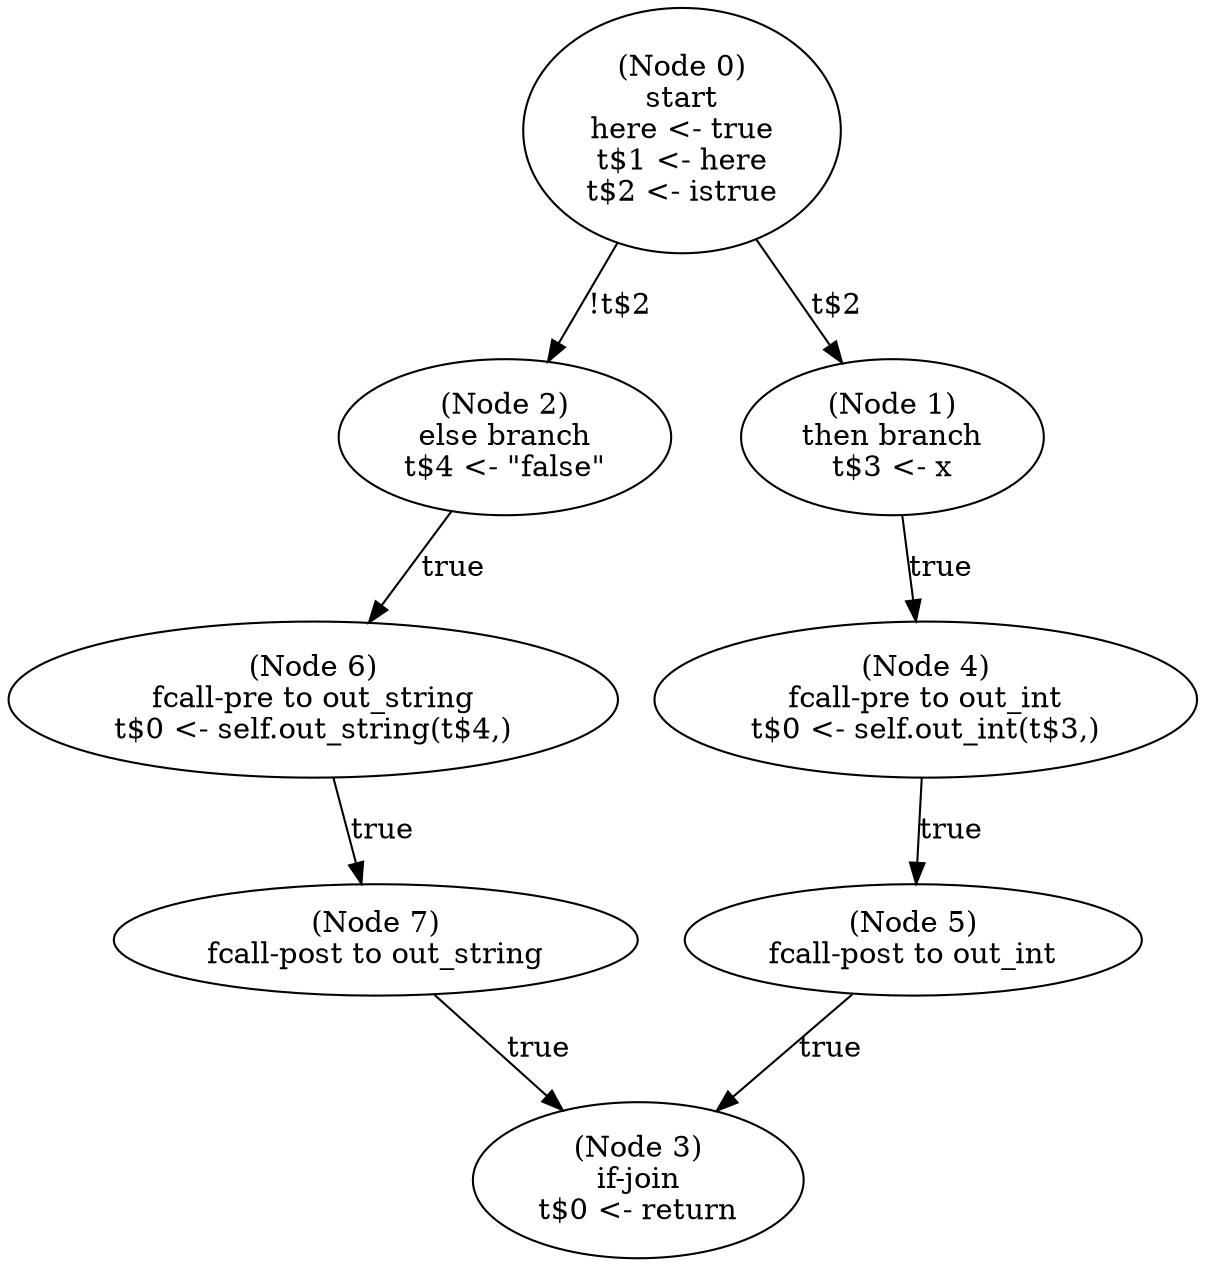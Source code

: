 digraph main_pre {
  n0 [label="(Node 0)\nstart\nhere <- true\nt$1 <- here\nt$2 <- istrue\n"];
 n0 -> n2 [label="!t$2"];
 n0 -> n1 [label="t$2"];
  n1 [label="(Node 1)\nthen branch\nt$3 <- x\n"];
 n1 -> n4 [label="true"];
  n2 [label="(Node 2)\nelse branch\nt$4 <- \"false\"\n"];
 n2 -> n6 [label="true"];
  n3 [label="(Node 3)\nif-join\nt$0 <- return\n"];
  n4 [label="(Node 4)\nfcall-pre to out_int\nt$0 <- self.out_int(t$3,)\n"];
 n4 -> n5 [label="true"];
  n5 [label="(Node 5)\nfcall-post to out_int\n"];
 n5 -> n3 [label="true"];
  n6 [label="(Node 6)\nfcall-pre to out_string\nt$0 <- self.out_string(t$4,)\n"];
 n6 -> n7 [label="true"];
  n7 [label="(Node 7)\nfcall-post to out_string\n"];
 n7 -> n3 [label="true"];
}
